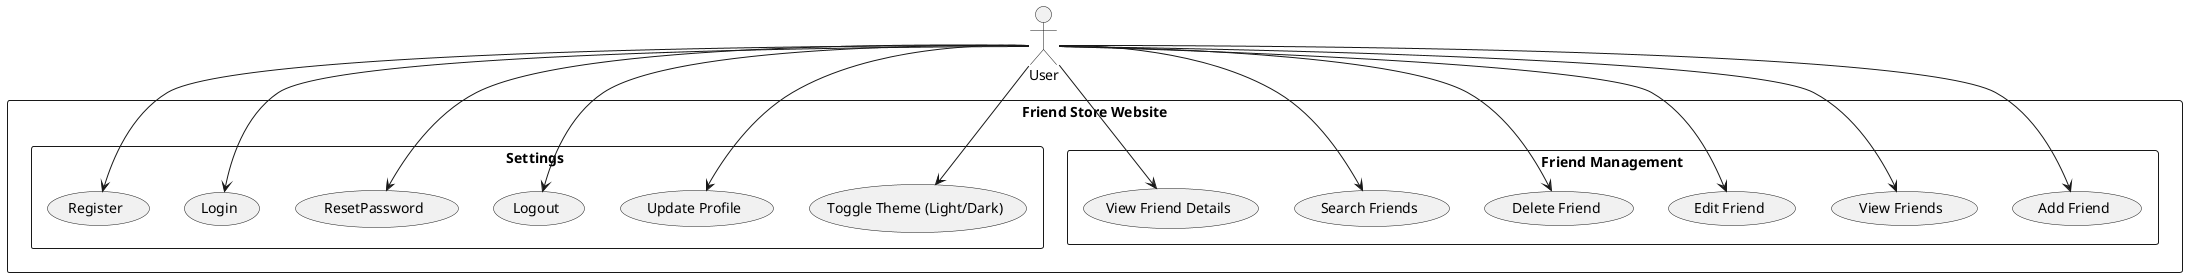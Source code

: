 @startuml
actor User as "User"


rectangle "Friend Store Website" {

   

    rectangle "Friend Management" {
        usecase AddFriend as "Add Friend"
        usecase ViewFriends as "View Friends"
        usecase EditFriend as "Edit Friend"
        usecase DeleteFriend as "Delete Friend"
        usecase SearchFriends as "Search Friends"
        usecase ViewFriendDetails as "View Friend Details"
  
       
    }

    rectangle "Settings " {
        usecase ToggleTheme as "Toggle Theme (Light/Dark)"
        usecase UpdateProfile as "Update Profile"
        usecase Logout as "Logout"
        usecase ResetPassword as " ResetPassword "
        usecase Login as "Login"  
        usecase Register as "Register"
        
        
    }

   
    
  
    
}





User --> AddFriend
User --> ViewFriends
User --> EditFriend
User --> DeleteFriend
User --> SearchFriends
User --> ViewFriendDetails
User--> ResetPassword
User--> Login
User--> Logout
User--> Register


User --> ToggleTheme
User --> UpdateProfile
@enduml